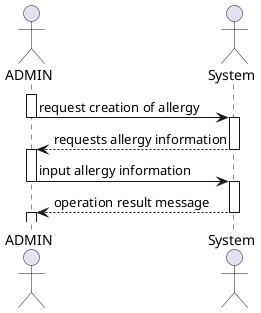 @startuml

actor ADMIN as admin
actor System as sys


activate admin

admin -> sys : request creation of allergy
deactivate admin
activate sys

sys --> admin : requests allergy information
deactivate sys
activate admin

admin -> sys : input allergy information
deactivate admin
activate sys

sys --> admin : operation result message
deactivate sys
activate admin

@enduml